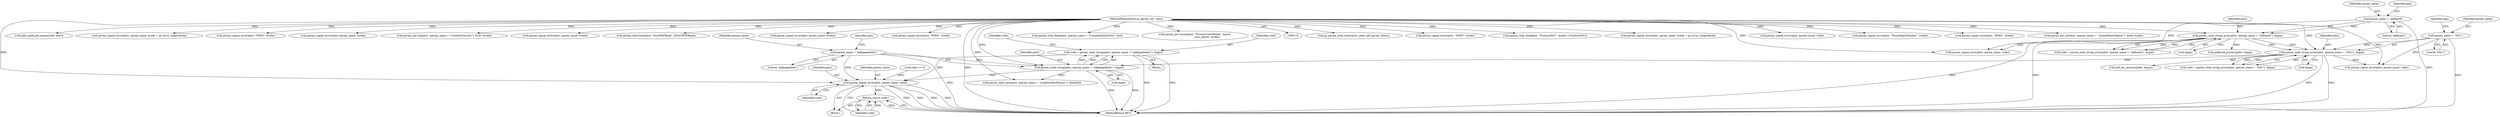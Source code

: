digraph "0_ghostscript_c3476dde7743761a4e1d39a631716199b696b880@API" {
"1000248" [label="(Call,code = param_read_string(plist, (param_name = \"pdfpagelabels\"), &pps))"];
"1000250" [label="(Call,param_read_string(plist, (param_name = \"pdfpagelabels\"), &pps))"];
"1000206" [label="(Call,param_read_string_array(plist, (param_name = \"DSC\"), &ppa))"];
"1000162" [label="(Call,param_read_string_array(plist, (param_name = \"pdfmark\"), &ppa))"];
"1000121" [label="(MethodParameterIn,gs_param_list * plist)"];
"1000164" [label="(Call,param_name = \"pdfmark\")"];
"1000208" [label="(Call,param_name = \"DSC\")"];
"1000252" [label="(Call,param_name = \"pdfpagelabels\")"];
"1000307" [label="(Call,param_signal_error(plist, param_name, code))"];
"1000311" [label="(Return,return code;)"];
"1000551" [label="(Call,gs_param_read_items(plist, pdev, pdf_param_items))"];
"1000157" [label="(Block,)"];
"1000298" [label="(Call,code >= 0)"];
"1000160" [label="(Call,code = param_read_string_array(plist, (param_name = \"pdfmark\"), &ppa))"];
"1000166" [label="(Literal,\"pdfmark\")"];
"1000167" [label="(Call,&ppa)"];
"1000317" [label="(Call,param_read_bool(plist, (param_name = \"LockDistillerParams\"), &locked))"];
"1000312" [label="(Identifier,code)"];
"1000165" [label="(Identifier,param_name)"];
"1000206" [label="(Call,param_read_string_array(plist, (param_name = \"DSC\"), &ppa))"];
"1000794" [label="(Call,param_signal_error(plist, \"PDFX\", ecode))"];
"1000229" [label="(Call,pdf_dsc_process(pdev, &ppa))"];
"1000252" [label="(Call,param_name = \"pdfpagelabels\")"];
"1000204" [label="(Call,code = param_read_string_array(plist, (param_name = \"DSC\"), &ppa))"];
"1000698" [label="(Call,param_read_bool(plist, \"ProduceDSC\", &pdev->ProduceDSC))"];
"1000240" [label="(Call,param_signal_error(plist, param_name, code))"];
"1000309" [label="(Identifier,param_name)"];
"1000311" [label="(Return,return code;)"];
"1000391" [label="(Call,param_signal_error(plist, param_name, ecode = gs_error_rangecheck))"];
"1000248" [label="(Call,code = param_read_string(plist, (param_name = \"pdfpagelabels\"), &pps))"];
"1000707" [label="(Call,param_signal_error(plist, param_name, code))"];
"1001551" [label="(MethodReturn,RET)"];
"1000196" [label="(Call,param_signal_error(plist, param_name, code))"];
"1000308" [label="(Identifier,plist)"];
"1000212" [label="(Identifier,ppa)"];
"1000307" [label="(Call,param_signal_error(plist, param_name, code))"];
"1000647" [label="(Call,param_signal_error(plist, \"FirstObjectNumber\", ecode))"];
"1000814" [label="(Call,param_signal_error(plist, \"PDFA\", ecode))"];
"1000209" [label="(Identifier,param_name)"];
"1000164" [label="(Call,param_name = \"pdfmark\")"];
"1000163" [label="(Identifier,plist)"];
"1000310" [label="(Identifier,code)"];
"1000207" [label="(Identifier,plist)"];
"1000339" [label="(Call,param_put_int(plist, (param_name = \".EmbedFontObjects\"), &efo, ecode))"];
"1000959" [label="(Call,gdev_psdf_put_params(dev, plist))"];
"1000359" [label="(Call,param_signal_error(plist, param_name, ecode = gs_error_rangecheck))"];
"1000728" [label="(Call,param_signal_error(plist, \"PDFA\", ecode))"];
"1000185" [label="(Call,pdfmark_process(pdev, &ppa))"];
"1000259" [label="(Block,)"];
"1000208" [label="(Call,param_name = \"DSC\")"];
"1000251" [label="(Identifier,plist)"];
"1000328" [label="(Call,param_signal_error(plist, param_name, ecode))"];
"1000372" [label="(Call,param_put_int(plist, (param_name = \"CoreDistVersion\"), &cdv, ecode))"];
"1000256" [label="(Identifier,pps)"];
"1000253" [label="(Identifier,param_name)"];
"1000412" [label="(Call,param_signal_error(plist, param_name, ecode))"];
"1000255" [label="(Call,&pps)"];
"1000121" [label="(MethodParameterIn,gs_param_list * plist)"];
"1000168" [label="(Identifier,ppa)"];
"1000563" [label="(Call,param_read_bool(plist, \"ForOPDFRead\", &ForOPDFRead))"];
"1000351" [label="(Call,param_signal_error(plist, param_name, ecode))"];
"1000250" [label="(Call,param_read_string(plist, (param_name = \"pdfpagelabels\"), &pps))"];
"1000776" [label="(Call,param_signal_error(plist, \"PDFA\", ecode))"];
"1000162" [label="(Call,param_read_string_array(plist, (param_name = \"pdfmark\"), &ppa))"];
"1000400" [label="(Call,param_read_float(plist, (param_name = \"CompatibilityLevel\"), &cl))"];
"1000249" [label="(Identifier,code)"];
"1000210" [label="(Literal,\"DSC\")"];
"1000254" [label="(Literal,\"pdfpagelabels\")"];
"1000660" [label="(Call,param_put_enum(plist, \"ProcessColorModel\", &pcm,\n                               pcm_names, ecode))"];
"1000211" [label="(Call,&ppa)"];
"1000258" [label="(Identifier,code)"];
"1000248" -> "1000157"  [label="AST: "];
"1000248" -> "1000250"  [label="CFG: "];
"1000249" -> "1000248"  [label="AST: "];
"1000250" -> "1000248"  [label="AST: "];
"1000258" -> "1000248"  [label="CFG: "];
"1000248" -> "1001551"  [label="DDG: "];
"1000248" -> "1001551"  [label="DDG: "];
"1000250" -> "1000248"  [label="DDG: "];
"1000250" -> "1000248"  [label="DDG: "];
"1000248" -> "1000307"  [label="DDG: "];
"1000250" -> "1000255"  [label="CFG: "];
"1000251" -> "1000250"  [label="AST: "];
"1000252" -> "1000250"  [label="AST: "];
"1000255" -> "1000250"  [label="AST: "];
"1000250" -> "1001551"  [label="DDG: "];
"1000250" -> "1001551"  [label="DDG: "];
"1000206" -> "1000250"  [label="DDG: "];
"1000121" -> "1000250"  [label="DDG: "];
"1000252" -> "1000250"  [label="DDG: "];
"1000250" -> "1000307"  [label="DDG: "];
"1000250" -> "1000317"  [label="DDG: "];
"1000206" -> "1000204"  [label="AST: "];
"1000206" -> "1000211"  [label="CFG: "];
"1000207" -> "1000206"  [label="AST: "];
"1000208" -> "1000206"  [label="AST: "];
"1000211" -> "1000206"  [label="AST: "];
"1000204" -> "1000206"  [label="CFG: "];
"1000206" -> "1001551"  [label="DDG: "];
"1000206" -> "1001551"  [label="DDG: "];
"1000206" -> "1000204"  [label="DDG: "];
"1000206" -> "1000204"  [label="DDG: "];
"1000162" -> "1000206"  [label="DDG: "];
"1000162" -> "1000206"  [label="DDG: "];
"1000121" -> "1000206"  [label="DDG: "];
"1000208" -> "1000206"  [label="DDG: "];
"1000206" -> "1000229"  [label="DDG: "];
"1000206" -> "1000240"  [label="DDG: "];
"1000162" -> "1000160"  [label="AST: "];
"1000162" -> "1000167"  [label="CFG: "];
"1000163" -> "1000162"  [label="AST: "];
"1000164" -> "1000162"  [label="AST: "];
"1000167" -> "1000162"  [label="AST: "];
"1000160" -> "1000162"  [label="CFG: "];
"1000162" -> "1001551"  [label="DDG: "];
"1000162" -> "1001551"  [label="DDG: "];
"1000162" -> "1000160"  [label="DDG: "];
"1000162" -> "1000160"  [label="DDG: "];
"1000121" -> "1000162"  [label="DDG: "];
"1000164" -> "1000162"  [label="DDG: "];
"1000162" -> "1000185"  [label="DDG: "];
"1000162" -> "1000196"  [label="DDG: "];
"1000121" -> "1000118"  [label="AST: "];
"1000121" -> "1001551"  [label="DDG: "];
"1000121" -> "1000196"  [label="DDG: "];
"1000121" -> "1000240"  [label="DDG: "];
"1000121" -> "1000307"  [label="DDG: "];
"1000121" -> "1000317"  [label="DDG: "];
"1000121" -> "1000328"  [label="DDG: "];
"1000121" -> "1000339"  [label="DDG: "];
"1000121" -> "1000351"  [label="DDG: "];
"1000121" -> "1000359"  [label="DDG: "];
"1000121" -> "1000372"  [label="DDG: "];
"1000121" -> "1000391"  [label="DDG: "];
"1000121" -> "1000400"  [label="DDG: "];
"1000121" -> "1000412"  [label="DDG: "];
"1000121" -> "1000551"  [label="DDG: "];
"1000121" -> "1000563"  [label="DDG: "];
"1000121" -> "1000647"  [label="DDG: "];
"1000121" -> "1000660"  [label="DDG: "];
"1000121" -> "1000698"  [label="DDG: "];
"1000121" -> "1000707"  [label="DDG: "];
"1000121" -> "1000728"  [label="DDG: "];
"1000121" -> "1000776"  [label="DDG: "];
"1000121" -> "1000794"  [label="DDG: "];
"1000121" -> "1000814"  [label="DDG: "];
"1000121" -> "1000959"  [label="DDG: "];
"1000164" -> "1000166"  [label="CFG: "];
"1000165" -> "1000164"  [label="AST: "];
"1000166" -> "1000164"  [label="AST: "];
"1000168" -> "1000164"  [label="CFG: "];
"1000164" -> "1001551"  [label="DDG: "];
"1000164" -> "1000196"  [label="DDG: "];
"1000208" -> "1000210"  [label="CFG: "];
"1000209" -> "1000208"  [label="AST: "];
"1000210" -> "1000208"  [label="AST: "];
"1000212" -> "1000208"  [label="CFG: "];
"1000208" -> "1001551"  [label="DDG: "];
"1000208" -> "1000240"  [label="DDG: "];
"1000252" -> "1000254"  [label="CFG: "];
"1000253" -> "1000252"  [label="AST: "];
"1000254" -> "1000252"  [label="AST: "];
"1000256" -> "1000252"  [label="CFG: "];
"1000252" -> "1001551"  [label="DDG: "];
"1000252" -> "1000307"  [label="DDG: "];
"1000307" -> "1000259"  [label="AST: "];
"1000307" -> "1000310"  [label="CFG: "];
"1000308" -> "1000307"  [label="AST: "];
"1000309" -> "1000307"  [label="AST: "];
"1000310" -> "1000307"  [label="AST: "];
"1000312" -> "1000307"  [label="CFG: "];
"1000307" -> "1001551"  [label="DDG: "];
"1000307" -> "1001551"  [label="DDG: "];
"1000307" -> "1001551"  [label="DDG: "];
"1000307" -> "1001551"  [label="DDG: "];
"1000298" -> "1000307"  [label="DDG: "];
"1000307" -> "1000311"  [label="DDG: "];
"1000311" -> "1000259"  [label="AST: "];
"1000311" -> "1000312"  [label="CFG: "];
"1000312" -> "1000311"  [label="AST: "];
"1001551" -> "1000311"  [label="CFG: "];
"1000311" -> "1001551"  [label="DDG: "];
"1000312" -> "1000311"  [label="DDG: "];
}
